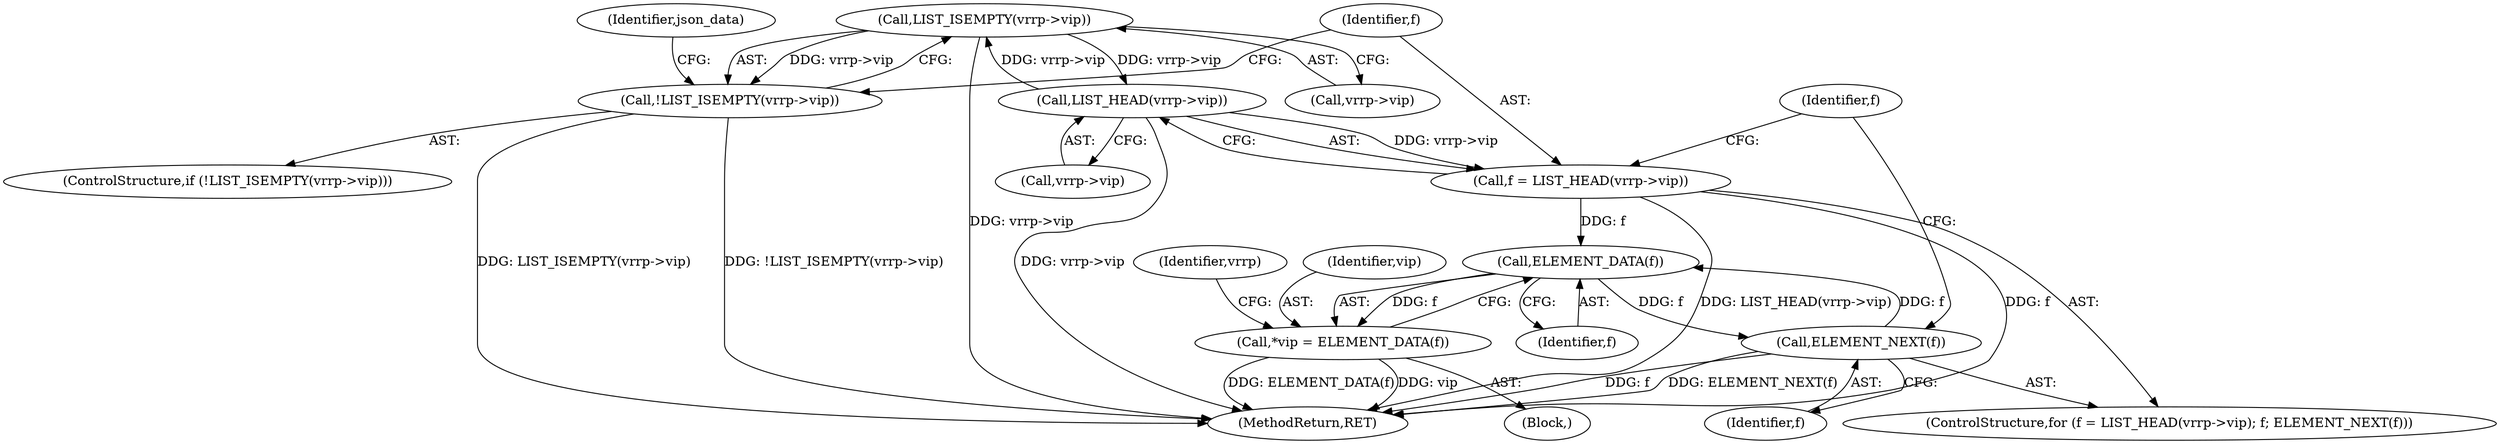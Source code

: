 digraph "0_keepalived_04f2d32871bb3b11d7dc024039952f2fe2750306_3@pointer" {
"1000426" [label="(Call,LIST_ISEMPTY(vrrp->vip))"];
"1000434" [label="(Call,LIST_HEAD(vrrp->vip))"];
"1000426" [label="(Call,LIST_ISEMPTY(vrrp->vip))"];
"1000425" [label="(Call,!LIST_ISEMPTY(vrrp->vip))"];
"1000432" [label="(Call,f = LIST_HEAD(vrrp->vip))"];
"1000445" [label="(Call,ELEMENT_DATA(f))"];
"1000439" [label="(Call,ELEMENT_NEXT(f))"];
"1000443" [label="(Call,*vip = ELEMENT_DATA(f))"];
"1000960" [label="(MethodReturn,RET)"];
"1000435" [label="(Call,vrrp->vip)"];
"1000433" [label="(Identifier,f)"];
"1000445" [label="(Call,ELEMENT_DATA(f))"];
"1000434" [label="(Call,LIST_HEAD(vrrp->vip))"];
"1000425" [label="(Call,!LIST_ISEMPTY(vrrp->vip))"];
"1000441" [label="(Block,)"];
"1000446" [label="(Identifier,f)"];
"1000444" [label="(Identifier,vip)"];
"1000450" [label="(Identifier,vrrp)"];
"1000426" [label="(Call,LIST_ISEMPTY(vrrp->vip))"];
"1000443" [label="(Call,*vip = ELEMENT_DATA(f))"];
"1000439" [label="(Call,ELEMENT_NEXT(f))"];
"1000440" [label="(Identifier,f)"];
"1000438" [label="(Identifier,f)"];
"1000431" [label="(ControlStructure,for (f = LIST_HEAD(vrrp->vip); f; ELEMENT_NEXT(f)))"];
"1000424" [label="(ControlStructure,if (!LIST_ISEMPTY(vrrp->vip)))"];
"1000432" [label="(Call,f = LIST_HEAD(vrrp->vip))"];
"1000469" [label="(Identifier,json_data)"];
"1000427" [label="(Call,vrrp->vip)"];
"1000426" -> "1000425"  [label="AST: "];
"1000426" -> "1000427"  [label="CFG: "];
"1000427" -> "1000426"  [label="AST: "];
"1000425" -> "1000426"  [label="CFG: "];
"1000426" -> "1000960"  [label="DDG: vrrp->vip"];
"1000426" -> "1000425"  [label="DDG: vrrp->vip"];
"1000434" -> "1000426"  [label="DDG: vrrp->vip"];
"1000426" -> "1000434"  [label="DDG: vrrp->vip"];
"1000434" -> "1000432"  [label="AST: "];
"1000434" -> "1000435"  [label="CFG: "];
"1000435" -> "1000434"  [label="AST: "];
"1000432" -> "1000434"  [label="CFG: "];
"1000434" -> "1000960"  [label="DDG: vrrp->vip"];
"1000434" -> "1000432"  [label="DDG: vrrp->vip"];
"1000425" -> "1000424"  [label="AST: "];
"1000433" -> "1000425"  [label="CFG: "];
"1000469" -> "1000425"  [label="CFG: "];
"1000425" -> "1000960"  [label="DDG: LIST_ISEMPTY(vrrp->vip)"];
"1000425" -> "1000960"  [label="DDG: !LIST_ISEMPTY(vrrp->vip)"];
"1000432" -> "1000431"  [label="AST: "];
"1000433" -> "1000432"  [label="AST: "];
"1000438" -> "1000432"  [label="CFG: "];
"1000432" -> "1000960"  [label="DDG: LIST_HEAD(vrrp->vip)"];
"1000432" -> "1000960"  [label="DDG: f"];
"1000432" -> "1000445"  [label="DDG: f"];
"1000445" -> "1000443"  [label="AST: "];
"1000445" -> "1000446"  [label="CFG: "];
"1000446" -> "1000445"  [label="AST: "];
"1000443" -> "1000445"  [label="CFG: "];
"1000445" -> "1000439"  [label="DDG: f"];
"1000445" -> "1000443"  [label="DDG: f"];
"1000439" -> "1000445"  [label="DDG: f"];
"1000439" -> "1000431"  [label="AST: "];
"1000439" -> "1000440"  [label="CFG: "];
"1000440" -> "1000439"  [label="AST: "];
"1000438" -> "1000439"  [label="CFG: "];
"1000439" -> "1000960"  [label="DDG: f"];
"1000439" -> "1000960"  [label="DDG: ELEMENT_NEXT(f)"];
"1000443" -> "1000441"  [label="AST: "];
"1000444" -> "1000443"  [label="AST: "];
"1000450" -> "1000443"  [label="CFG: "];
"1000443" -> "1000960"  [label="DDG: ELEMENT_DATA(f)"];
"1000443" -> "1000960"  [label="DDG: vip"];
}
